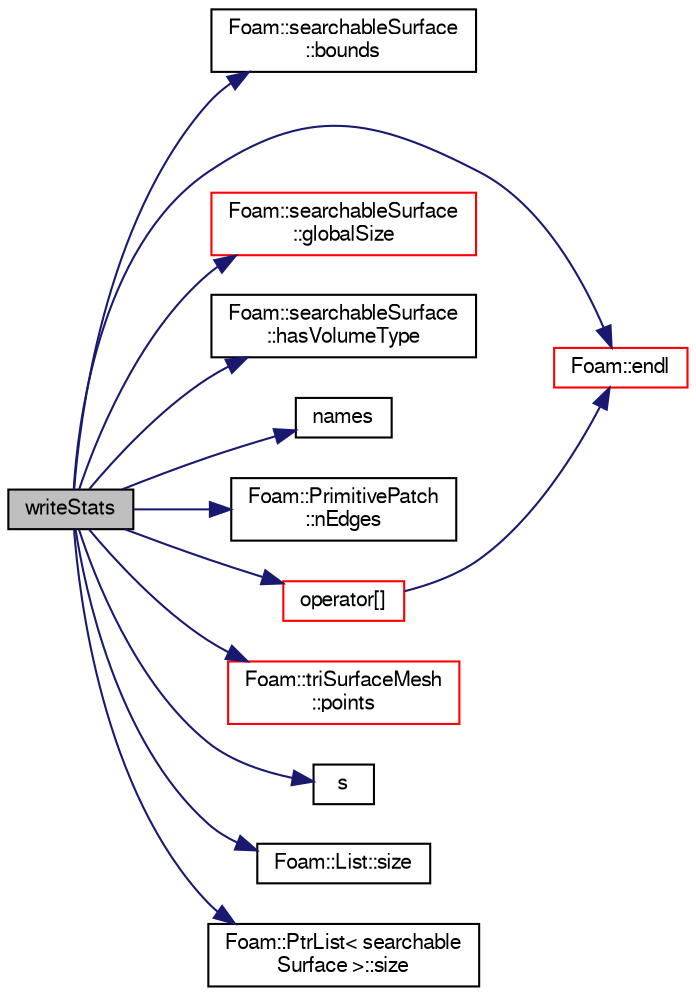 digraph "writeStats"
{
  bgcolor="transparent";
  edge [fontname="FreeSans",fontsize="10",labelfontname="FreeSans",labelfontsize="10"];
  node [fontname="FreeSans",fontsize="10",shape=record];
  rankdir="LR";
  Node1685 [label="writeStats",height=0.2,width=0.4,color="black", fillcolor="grey75", style="filled", fontcolor="black"];
  Node1685 -> Node1686 [color="midnightblue",fontsize="10",style="solid",fontname="FreeSans"];
  Node1686 [label="Foam::searchableSurface\l::bounds",height=0.2,width=0.4,color="black",URL="$a25234.html#af0b8fd78dbff2bbd5d76f5c2e8569fbe",tooltip="Return const reference to boundBox. "];
  Node1685 -> Node1687 [color="midnightblue",fontsize="10",style="solid",fontname="FreeSans"];
  Node1687 [label="Foam::endl",height=0.2,width=0.4,color="red",URL="$a21124.html#a2db8fe02a0d3909e9351bb4275b23ce4",tooltip="Add newline and flush stream. "];
  Node1685 -> Node1689 [color="midnightblue",fontsize="10",style="solid",fontname="FreeSans"];
  Node1689 [label="Foam::searchableSurface\l::globalSize",height=0.2,width=0.4,color="red",URL="$a25234.html#ac5f772f3178732f6a128f36aac0212fd",tooltip="Range of global indices that can be returned. "];
  Node1685 -> Node1696 [color="midnightblue",fontsize="10",style="solid",fontname="FreeSans"];
  Node1696 [label="Foam::searchableSurface\l::hasVolumeType",height=0.2,width=0.4,color="black",URL="$a25234.html#a62ac9d678e9ee03fd587a97db2e2f700",tooltip="Whether supports volume type below. "];
  Node1685 -> Node1697 [color="midnightblue",fontsize="10",style="solid",fontname="FreeSans"];
  Node1697 [label="names",height=0.2,width=0.4,color="black",URL="$a25246.html#a27d373299f0deccc315cf7b63994d8f9"];
  Node1685 -> Node1698 [color="midnightblue",fontsize="10",style="solid",fontname="FreeSans"];
  Node1698 [label="Foam::PrimitivePatch\l::nEdges",height=0.2,width=0.4,color="black",URL="$a27538.html#a086513bcff1a3f1684e1a3879dd90deb",tooltip="Return number of edges in patch. "];
  Node1685 -> Node1699 [color="midnightblue",fontsize="10",style="solid",fontname="FreeSans"];
  Node1699 [label="operator[]",height=0.2,width=0.4,color="red",URL="$a25246.html#a7688f42df60462606ca8fa3ac04c8679",tooltip="Return const reference to searchableSurface by name. "];
  Node1699 -> Node1687 [color="midnightblue",fontsize="10",style="solid",fontname="FreeSans"];
  Node1685 -> Node1757 [color="midnightblue",fontsize="10",style="solid",fontname="FreeSans"];
  Node1757 [label="Foam::triSurfaceMesh\l::points",height=0.2,width=0.4,color="red",URL="$a25258.html#affb7cf1209e1e3af9a19a21860268ee5",tooltip="Get the points that define the surface. "];
  Node1685 -> Node1759 [color="midnightblue",fontsize="10",style="solid",fontname="FreeSans"];
  Node1759 [label="s",height=0.2,width=0.4,color="black",URL="$a18905.html#abb9c4233033fad2ad0206cd4adad3b9f"];
  Node1685 -> Node1707 [color="midnightblue",fontsize="10",style="solid",fontname="FreeSans"];
  Node1707 [label="Foam::List::size",height=0.2,width=0.4,color="black",URL="$a25694.html#a8a5f6fa29bd4b500caf186f60245b384",tooltip="Override size to be inconsistent with allocated storage. "];
  Node1685 -> Node1760 [color="midnightblue",fontsize="10",style="solid",fontname="FreeSans"];
  Node1760 [label="Foam::PtrList\< searchable\lSurface \>::size",height=0.2,width=0.4,color="black",URL="$a25914.html#a47b3bf30da1eb3ab8076b5fbe00e0494",tooltip="Return the number of elements in the PtrList. "];
}
